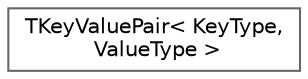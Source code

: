 digraph "Graphical Class Hierarchy"
{
 // INTERACTIVE_SVG=YES
 // LATEX_PDF_SIZE
  bgcolor="transparent";
  edge [fontname=Helvetica,fontsize=10,labelfontname=Helvetica,labelfontsize=10];
  node [fontname=Helvetica,fontsize=10,shape=box,height=0.2,width=0.4];
  rankdir="LR";
  Node0 [id="Node000000",label="TKeyValuePair\< KeyType,\l ValueType \>",height=0.2,width=0.4,color="grey40", fillcolor="white", style="filled",URL="$d5/d3e/structTKeyValuePair.html",tooltip="Helper class to make it easy to use key/value pairs with a container."];
}
